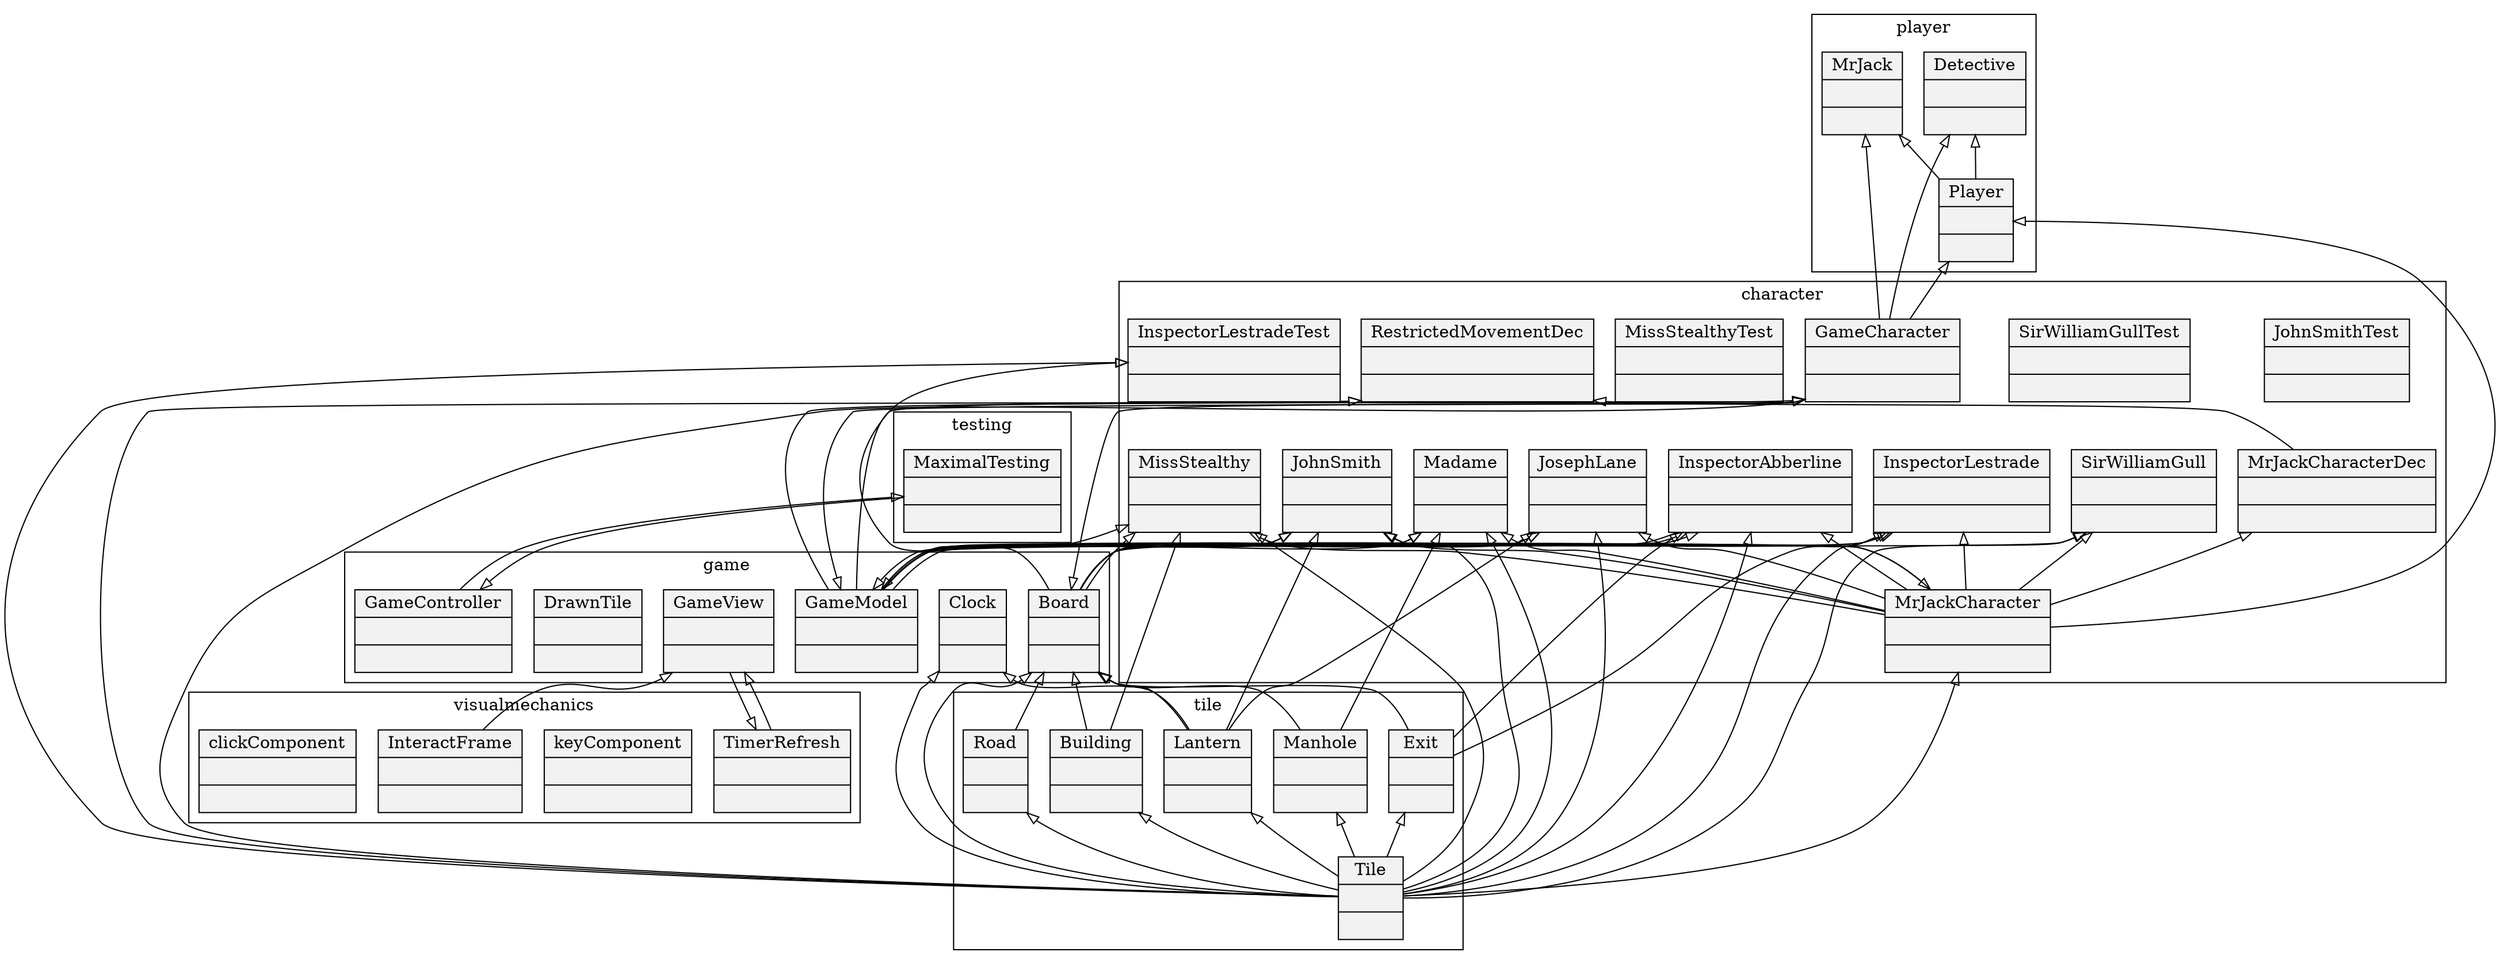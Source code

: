 digraph G {
	node[shape=record,style=filled,fillcolor=gray95];
	edge[dir=back, arrowtail=empty];
	graph[];

	n1 [label = <{TimerRefresh||}>];
	n2 [label = <{MaximalTesting||}>];
	n3 [label = <{JohnSmithTest||}>];
	n4 [label = <{MrJackCharacterDec||}>];
	n5 [label = <{Player||}>];
	n6 [label = <{SirWilliamGullTest||}>];
	n7 [label = <{Building||}>];
	n8 [label = <{keyComponent||}>];
	n9 [label = <{GameView||}>];
	n10 [label = <{Tile||}>];
	n11 [label = <{Lantern||}>];
	n12 [label = <{Road||}>];
	n13 [label = <{InspectorLestrade||}>];
	n14 [label = <{Board||}>];
	n15 [label = <{InteractFrame||}>];
	n16 [label = <{MrJackCharacter||}>];
	n17 [label = <{SirWilliamGull||}>];
	n18 [label = <{clickComponent||}>];
	n19 [label = <{MissStealthy||}>];
	n20 [label = <{JohnSmith||}>];
	n21 [label = <{RestrictedMovementDec||}>];
	n22 [label = <{InspectorAbberline||}>];
	n23 [label = <{Clock||}>];
	n24 [label = <{MrJack||}>];
	n25 [label = <{MissStealthyTest||}>];
	n26 [label = <{Madame||}>];
	n27 [label = <{GameModel||}>];
	n28 [label = <{InspectorLestradeTest||}>];
	n29 [label = <{DrawnTile||}>];
	n30 [label = <{GameCharacter||}>];
	n31 [label = <{Manhole||}>];
	n32 [label = <{Detective||}>];
	n33 [label = <{JosephLane||}>];
	n34 [label = <{GameController||}>];
	n35 [label = <{Exit||}>];

	subgraph cluster_character{
		label = "character";
		n3;
		n4;
		n6;
		n13;
		n16;
		n17;
		n19;
		n20;
		n21;
		n22;
		n25;
		n26;
		n28;
		n30;
		n33;
}
	subgraph cluster_game{
		label = "game";
		n9;
		n14;
		n23;
		n27;
		n29;
		n34;
}
	subgraph cluster_testing{
		label = "testing";
		n2;
}
	subgraph cluster_tile{
		label = "tile";
		n7;
		n10;
		n11;
		n12;
		n31;
		n35;
}
	subgraph cluster_visualmechanics{
		label = "visualmechanics";
		n1;
		n8;
		n15;
		n18;
}
	subgraph cluster_player{
		label = "player";
		n5;
		n24;
		n32;
}

	n1 -> n9;
	n2 -> n34;
		n4 -> n16;
	n5 -> n30;
n5 -> n16;
		n7 -> n10;
		n9 -> n1;
n9 -> n15;
		n11 -> n10;
	n12 -> n10;
	n13 -> n14;
n13 -> n10;
n13 -> n35;
n13 -> n27;
n13 -> n16;
	n14 -> n10;
n14 -> n30;
n14 -> n11;
n14 -> n31;
n14 -> n35;
n14 -> n7;
n14 -> n12;
		n16 -> n10;
n16 -> n27;
	n17 -> n10;
n17 -> n27;
n17 -> n16;
		n19 -> n7;
n19 -> n10;
n19 -> n14;
n19 -> n27;
n19 -> n16;
	n20 -> n14;
n20 -> n27;
n20 -> n10;
n20 -> n11;
n20 -> n16;
	n21 -> n27;
n21 -> n10;
n21 -> n4;
	n22 -> n14;
n22 -> n10;
n22 -> n35;
n22 -> n27;
n22 -> n16;
	n23 -> n10;
n23 -> n11;
	n24 -> n30;
n24 -> n5;
		n26 -> n14;
n26 -> n27;
n26 -> n31;
n26 -> n10;
n26 -> n16;
	n27 -> n30;
n27 -> n16;
n27 -> n22;
	n28 -> n14;
n28 -> n10;
		n30 -> n27;
n30 -> n10;
	n31 -> n10;
	n32 -> n30;
n32 -> n5;
	n33 -> n14;
n33 -> n27;
n33 -> n11;
n33 -> n10;
n33 -> n16;
	n34 -> n2;
	n35 -> n10;
}